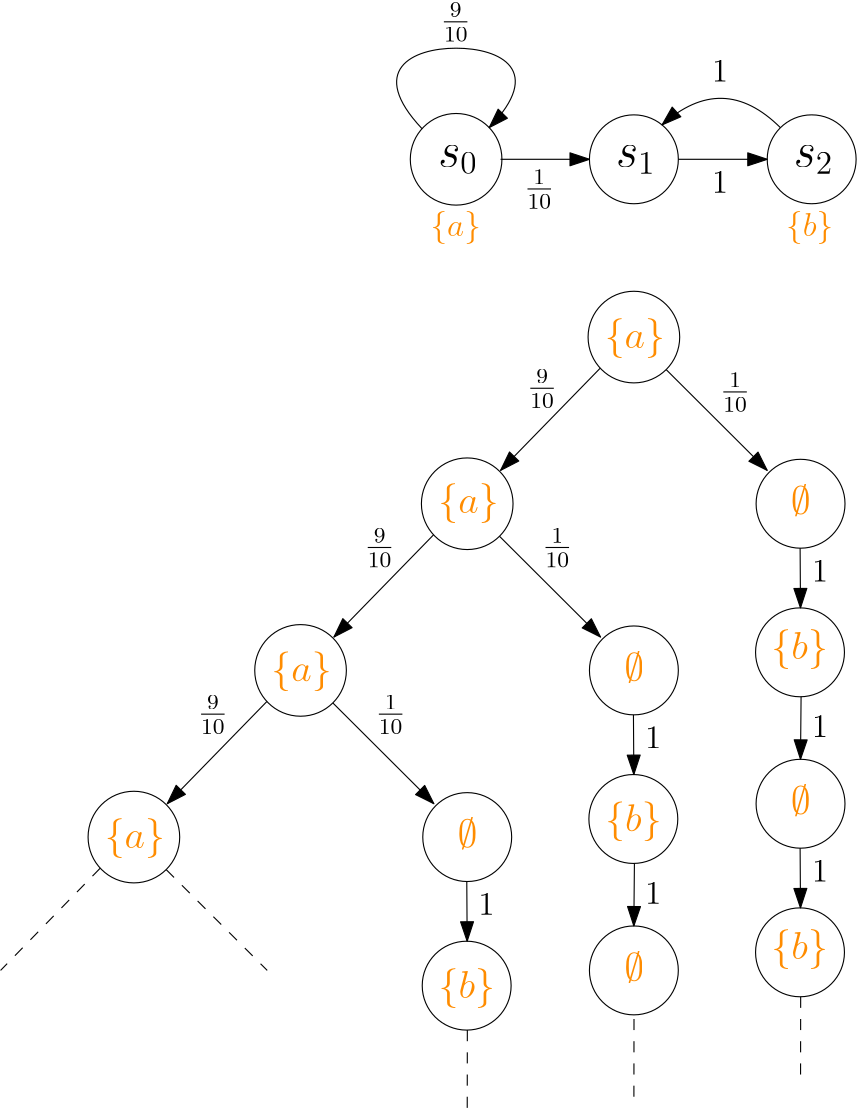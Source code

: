 <?xml version="1.0"?>
<!DOCTYPE ipe SYSTEM "ipe.dtd">
<ipe version="70206" creator="Ipe 7.2.6">
<info created="D:20180206224059" modified="D:20180322154406"/>
<preamble>\usepackage{color}</preamble>
<ipestyle name="basic">
<symbol name="arrow/arc(spx)">
<path stroke="sym-stroke" fill="sym-stroke" pen="sym-pen">
0 0 m
-1 0.333 l
-1 -0.333 l
h
</path>
</symbol>
<symbol name="arrow/farc(spx)">
<path stroke="sym-stroke" fill="white" pen="sym-pen">
0 0 m
-1 0.333 l
-1 -0.333 l
h
</path>
</symbol>
<symbol name="arrow/ptarc(spx)">
<path stroke="sym-stroke" fill="sym-stroke" pen="sym-pen">
0 0 m
-1 0.333 l
-0.8 0 l
-1 -0.333 l
h
</path>
</symbol>
<symbol name="arrow/fptarc(spx)">
<path stroke="sym-stroke" fill="white" pen="sym-pen">
0 0 m
-1 0.333 l
-0.8 0 l
-1 -0.333 l
h
</path>
</symbol>
<symbol name="mark/circle(sx)" transformations="translations">
<path fill="sym-stroke">
0.6 0 0 0.6 0 0 e
0.4 0 0 0.4 0 0 e
</path>
</symbol>
<symbol name="mark/disk(sx)" transformations="translations">
<path fill="sym-stroke">
0.6 0 0 0.6 0 0 e
</path>
</symbol>
<symbol name="mark/fdisk(sfx)" transformations="translations">
<group>
<path fill="sym-fill">
0.5 0 0 0.5 0 0 e
</path>
<path fill="sym-stroke" fillrule="eofill">
0.6 0 0 0.6 0 0 e
0.4 0 0 0.4 0 0 e
</path>
</group>
</symbol>
<symbol name="mark/box(sx)" transformations="translations">
<path fill="sym-stroke" fillrule="eofill">
-0.6 -0.6 m
0.6 -0.6 l
0.6 0.6 l
-0.6 0.6 l
h
-0.4 -0.4 m
0.4 -0.4 l
0.4 0.4 l
-0.4 0.4 l
h
</path>
</symbol>
<symbol name="mark/square(sx)" transformations="translations">
<path fill="sym-stroke">
-0.6 -0.6 m
0.6 -0.6 l
0.6 0.6 l
-0.6 0.6 l
h
</path>
</symbol>
<symbol name="mark/fsquare(sfx)" transformations="translations">
<group>
<path fill="sym-fill">
-0.5 -0.5 m
0.5 -0.5 l
0.5 0.5 l
-0.5 0.5 l
h
</path>
<path fill="sym-stroke" fillrule="eofill">
-0.6 -0.6 m
0.6 -0.6 l
0.6 0.6 l
-0.6 0.6 l
h
-0.4 -0.4 m
0.4 -0.4 l
0.4 0.4 l
-0.4 0.4 l
h
</path>
</group>
</symbol>
<symbol name="mark/cross(sx)" transformations="translations">
<group>
<path fill="sym-stroke">
-0.43 -0.57 m
0.57 0.43 l
0.43 0.57 l
-0.57 -0.43 l
h
</path>
<path fill="sym-stroke">
-0.43 0.57 m
0.57 -0.43 l
0.43 -0.57 l
-0.57 0.43 l
h
</path>
</group>
</symbol>
<symbol name="arrow/fnormal(spx)">
<path stroke="sym-stroke" fill="white" pen="sym-pen">
0 0 m
-1 0.333 l
-1 -0.333 l
h
</path>
</symbol>
<symbol name="arrow/pointed(spx)">
<path stroke="sym-stroke" fill="sym-stroke" pen="sym-pen">
0 0 m
-1 0.333 l
-0.8 0 l
-1 -0.333 l
h
</path>
</symbol>
<symbol name="arrow/fpointed(spx)">
<path stroke="sym-stroke" fill="white" pen="sym-pen">
0 0 m
-1 0.333 l
-0.8 0 l
-1 -0.333 l
h
</path>
</symbol>
<symbol name="arrow/linear(spx)">
<path stroke="sym-stroke" pen="sym-pen">
-1 0.333 m
0 0 l
-1 -0.333 l
</path>
</symbol>
<symbol name="arrow/fdouble(spx)">
<path stroke="sym-stroke" fill="white" pen="sym-pen">
0 0 m
-1 0.333 l
-1 -0.333 l
h
-1 0 m
-2 0.333 l
-2 -0.333 l
h
</path>
</symbol>
<symbol name="arrow/double(spx)">
<path stroke="sym-stroke" fill="sym-stroke" pen="sym-pen">
0 0 m
-1 0.333 l
-1 -0.333 l
h
-1 0 m
-2 0.333 l
-2 -0.333 l
h
</path>
</symbol>
<pen name="heavier" value="0.8"/>
<pen name="fat" value="1.2"/>
<pen name="ultrafat" value="2"/>
<symbolsize name="large" value="5"/>
<symbolsize name="small" value="2"/>
<symbolsize name="tiny" value="1.1"/>
<arrowsize name="large" value="10"/>
<arrowsize name="small" value="5"/>
<arrowsize name="tiny" value="3"/>
<color name="red" value="1 0 0"/>
<color name="green" value="0 1 0"/>
<color name="blue" value="0 0 1"/>
<color name="yellow" value="1 1 0"/>
<color name="orange" value="1 0.647 0"/>
<color name="gold" value="1 0.843 0"/>
<color name="purple" value="0.627 0.125 0.941"/>
<color name="gray" value="0.745"/>
<color name="brown" value="0.647 0.165 0.165"/>
<color name="navy" value="0 0 0.502"/>
<color name="pink" value="1 0.753 0.796"/>
<color name="seagreen" value="0.18 0.545 0.341"/>
<color name="turquoise" value="0.251 0.878 0.816"/>
<color name="violet" value="0.933 0.51 0.933"/>
<color name="darkblue" value="0 0 0.545"/>
<color name="darkcyan" value="0 0.545 0.545"/>
<color name="darkgray" value="0.663"/>
<color name="darkgreen" value="0 0.392 0"/>
<color name="darkmagenta" value="0.545 0 0.545"/>
<color name="darkorange" value="1 0.549 0"/>
<color name="darkred" value="0.545 0 0"/>
<color name="lightblue" value="0.678 0.847 0.902"/>
<color name="lightcyan" value="0.878 1 1"/>
<color name="lightgray" value="0.827"/>
<color name="lightgreen" value="0.565 0.933 0.565"/>
<color name="lightyellow" value="1 1 0.878"/>
<dashstyle name="dashed" value="[4] 0"/>
<dashstyle name="dotted" value="[1 3] 0"/>
<dashstyle name="dash dotted" value="[4 2 1 2] 0"/>
<dashstyle name="dash dot dotted" value="[4 2 1 2 1 2] 0"/>
<textsize name="large" value="\large"/>
<textsize name="Large" value="\Large"/>
<textsize name="LARGE" value="\LARGE"/>
<textsize name="huge" value="\huge"/>
<textsize name="Huge" value="\Huge"/>
<textsize name="small" value="\small"/>
<textsize name="footnote" value="\footnotesize"/>
<textsize name="tiny" value="\tiny"/>
<textstyle name="center" begin="\begin{center}" end="\end{center}"/>
<textstyle name="itemize" begin="\begin{itemize}" end="\end{itemize}"/>
<textstyle name="item" begin="\begin{itemize}\item{}" end="\end{itemize}"/>
<gridsize name="4 pts" value="4"/>
<gridsize name="8 pts (~3 mm)" value="8"/>
<gridsize name="16 pts (~6 mm)" value="16"/>
<gridsize name="32 pts (~12 mm)" value="32"/>
<gridsize name="10 pts (~3.5 mm)" value="10"/>
<gridsize name="20 pts (~7 mm)" value="20"/>
<gridsize name="14 pts (~5 mm)" value="14"/>
<gridsize name="28 pts (~10 mm)" value="28"/>
<gridsize name="56 pts (~20 mm)" value="56"/>
<anglesize name="90 deg" value="90"/>
<anglesize name="60 deg" value="60"/>
<anglesize name="45 deg" value="45"/>
<anglesize name="30 deg" value="30"/>
<anglesize name="22.5 deg" value="22.5"/>
<opacity name="10%" value="0.1"/>
<opacity name="30%" value="0.3"/>
<opacity name="50%" value="0.5"/>
<opacity name="75%" value="0.75"/>
<tiling name="falling" angle="-60" step="4" width="1"/>
<tiling name="rising" angle="30" step="4" width="1"/>
</ipestyle>
<page>
<layer name="alpha"/>
<view layers="alpha" active="alpha"/>
<path layer="alpha" matrix="1 0 0 1 160 -32" stroke="black">
16 0 0 16 176 816 e
</path>
<path matrix="1 0 0 1 160 -32" stroke="black">
16 0 0 16 112 816 e
</path>
<path matrix="1 0 0 1 160 -32" stroke="black">
16.4924 0 0 16.4924 48 816 e
</path>
<text matrix="1 0 0 1 157.542 -34.5792" transformations="translations" pos="44 816" stroke="black" type="label" width="14.291" height="7.415" depth="2.58" valign="baseline" size="LARGE" style="math">s_0</text>
<text matrix="1 0 0 1 221.542 -34.5791" transformations="translations" pos="44 816" stroke="black" type="label" width="14.291" height="7.415" depth="2.58" valign="baseline" size="LARGE" style="math">s_1</text>
<text matrix="1 0 0 1 285.542 -34.5791" transformations="translations" pos="44 816" stroke="black" type="label" width="14.291" height="7.415" depth="2.58" valign="baseline" size="LARGE" style="math">s_2</text>
<path matrix="1 0 0 1 160 -32" stroke="black" arrow="normal/normal">
64 816 m
96 816 l
</path>
<path matrix="1 0 0 1 160 -32" stroke="black" arrow="normal/normal">
128 816 m
160 816 l
</path>
<path matrix="1 0 0 1 160 0" stroke="black" arrow="normal/normal">
35.7279 795.018 m
16 816
48 832
80 816
59.9096 795.409 c
</path>
<text matrix="1 0 0 1 162.785 4.37244" transformations="translations" pos="36 752" stroke="darkorange" type="label" width="18.1" height="8.965" depth="2.99" valign="baseline" size="large" style="math">\{a\}</text>
<text matrix="1 0 0 1 290.785 4.37244" transformations="translations" pos="36 752" stroke="darkorange" type="label" width="16.932" height="8.965" depth="2.99" valign="baseline" size="large" style="math">\{b\}</text>
<path matrix="1 0 0 1 224 -96" stroke="black">
16.4924 0 0 16.4924 48 816 e
</path>
<path stroke="black" arrow="normal/normal">
259.88 708.814 m
224 672 l
</path>
<path stroke="black" arrow="normal/normal">
283.616 708.292 m
320 672 l
</path>
<path matrix="1 0 0 1 220 -156" stroke="black">
16 0 0 16 112 816 e
</path>
<path matrix="1 0 0 1 164 -156" stroke="black">
16.4924 0 0 16.4924 48 816 e
</path>
<path matrix="1 0 0 1 -60 -60" stroke="black" arrow="normal/normal">
259.88 708.814 m
224 672 l
</path>
<path matrix="1 0 0 1 -60 -60" stroke="black" arrow="normal/normal">
283.616 708.292 m
320 672 l
</path>
<path matrix="1 0 0 1 160 -216" stroke="black">
16 0 0 16 112 816 e
</path>
<path matrix="1 0 0 1 104 -216" stroke="black">
16.4924 0 0 16.4924 48 816 e
</path>
<path matrix="1 0 0 1 -120 -120" stroke="black" arrow="normal/normal">
283.616 708.292 m
320 672 l
</path>
<path matrix="1 0 0 1 100 -276" stroke="black">
16 0 0 16 112 816 e
</path>
<path matrix="1 0 0 1 219.802 -209.488" stroke="black">
16 0 0 16 112 816 e
</path>
<path stroke="black" arrow="normal/normal">
331.841 644.001 m
331.979 622.511 l
</path>
<path matrix="1 0 0 1 219.993 -264" stroke="black">
16 0 0 16 112 816 e
</path>
<path stroke="black" arrow="normal/normal">
332.19 590.517 m
331.98 568 l
</path>
<path matrix="1 0 0 1 159.802 -269.488" stroke="black">
16 0 0 16 112 816 e
</path>
<path matrix="1 0 0 1 -60 -60" stroke="black" arrow="normal/normal">
331.841 644.001 m
331.979 622.511 l
</path>
<text matrix="1 0 0 1 42.3993 14.5024" transformations="translations" pos="160 816" stroke="black" type="label" width="10.859" height="9.846" depth="4.12" valign="baseline" size="large" style="math">\frac{9}{10}</text>
<text matrix="1 0 0 1 64 0" transformations="translations" pos="236 772" stroke="black" type="label" width="5.853" height="7.704" depth="0" valign="baseline" size="large" style="math">1</text>
<text matrix="1 0 0 1 64 40" transformations="translations" pos="236 772" stroke="black" type="label" width="5.853" height="7.704" depth="0" valign="baseline" size="large" style="math">1</text>
<text matrix="1 0 0 1 73.5096 -117.417" transformations="translations" pos="160 816" stroke="black" type="label" width="10.859" height="9.846" depth="4.12" valign="baseline" size="large" style="math">\frac{9}{10}</text>
<text matrix="1 0 0 1 14.9944 -174.738" transformations="translations" pos="160 816" stroke="black" type="label" width="10.859" height="9.846" depth="4.12" valign="baseline" size="large" style="math">\frac{9}{10}</text>
<text matrix="1 0 0 1 100 -140" transformations="translations" pos="236 772" stroke="black" type="label" width="5.853" height="7.704" depth="0" valign="baseline" size="large" style="math">1</text>
<text matrix="1 0 0 1 100 -196" transformations="translations" pos="236 772" stroke="black" type="label" width="5.853" height="7.704" depth="0" valign="baseline" size="large" style="math">1</text>
<text matrix="1 0 0 1 40 -200" transformations="translations" pos="236 772" stroke="black" type="label" width="5.853" height="7.704" depth="0" valign="baseline" size="large" style="math">1</text>
<text matrix="1 0 0 1 72.5004 -45.6692" transformations="translations" pos="160 816" stroke="black" type="label" width="10.859" height="9.846" depth="4.12" valign="baseline" size="large" style="math">\frac{1}{10}</text>
<text matrix="1 0 0 1 142.994 -118.738" transformations="translations" pos="160 816" stroke="black" type="label" width="10.859" height="9.846" depth="4.12" valign="baseline" size="large" style="math">\frac{1}{10}</text>
<text matrix="1 0 0 1 78.9944 -174.738" transformations="translations" pos="160 816" stroke="black" type="label" width="10.859" height="9.846" depth="4.12" valign="baseline" size="large" style="math">\frac{1}{10}</text>
<text matrix="1 0 0 1 18.9944 -234.738" transformations="translations" pos="160 816" stroke="black" type="label" width="10.859" height="9.846" depth="4.12" valign="baseline" size="large" style="math">\frac{1}{10}</text>
<text matrix="1 0 0 1 -6.5086 0.108634" transformations="translations" pos="268 716" stroke="darkorange" type="label" width="21.72" height="10.756" depth="3.59" valign="baseline" size="Large" style="math">\{a\}</text>
<text matrix="1 0 0 1 -66.396 -59.3211" transformations="translations" pos="268 716" stroke="darkorange" type="label" width="21.72" height="10.756" depth="3.59" valign="baseline" size="Large" style="math">\{a\}</text>
<text matrix="1 0 0 1 -126.509 -119.891" transformations="translations" pos="268 716" stroke="darkorange" type="label" width="21.72" height="10.756" depth="3.59" valign="baseline" size="Large" style="math">\{a\}</text>
<text matrix="1 0 0 1 0.505417 0.108634" transformations="translations" pos="328 656" stroke="darkorange" type="label" width="7.173" height="10.767" depth="0.79" valign="baseline" size="Large" style="math">\emptyset</text>
<text matrix="1 0 0 1 -59.4946 -59.8914" transformations="translations" pos="328 656" stroke="darkorange" type="label" width="7.173" height="10.767" depth="0.79" valign="baseline" size="Large" style="math">\emptyset</text>
<text matrix="1 0 0 1 -119.495 -119.891" transformations="translations" pos="328 656" stroke="darkorange" type="label" width="7.173" height="10.767" depth="0.79" valign="baseline" size="Large" style="math">\emptyset</text>
<text matrix="1 0 0 1 53.4914 -111.891" transformations="translations" pos="268 716" stroke="darkorange" type="label" width="20.319" height="10.756" depth="3.59" valign="baseline" size="Large" style="math">\{b\}</text>
<text matrix="1 0 0 1 -6.33242 -173.924" transformations="translations" pos="268 716" stroke="darkorange" type="label" width="20.319" height="10.756" depth="3.59" valign="baseline" size="Large" style="math">\{b\}</text>
<path stroke="black" arrow="normal/normal">
324.757 795.384 m
304 816
282.134 796.381 c
</path>
<text matrix="1 0 0 1 0.505417 -107.891" transformations="translations" pos="328 656" stroke="darkorange" type="label" width="7.173" height="10.767" depth="0.79" valign="baseline" size="Large" style="math">\emptyset</text>
<path matrix="1 0 0 1 219.802 -317.488" stroke="black">
16 0 0 16 112 816 e
</path>
<path matrix="1 0 0 1 0 -108" stroke="black" arrow="normal/normal">
331.841 644.001 m
331.979 622.511 l
</path>
<text matrix="1 0 0 1 100 -248" transformations="translations" pos="236 772" stroke="black" type="label" width="5.853" height="7.704" depth="0" valign="baseline" size="large" style="math">1</text>
<text matrix="1 0 0 1 53.4914 -219.891" transformations="translations" pos="268 716" stroke="darkorange" type="label" width="20.319" height="10.756" depth="3.59" valign="baseline" size="Large" style="math">\{b\}</text>
<path matrix="1 0 0 1 60 -48" stroke="black" dash="dashed">
272.041 530.514 m
272 500 l
</path>
<path matrix="1 0 0 1 159.993 -324" stroke="black">
16 0 0 16 112 816 e
</path>
<path matrix="1 0 0 1 -60 -60" stroke="black" arrow="normal/normal">
332.19 590.517 m
331.98 568 l
</path>
<text matrix="1 0 0 1 40 -256" transformations="translations" pos="236 772" stroke="black" type="label" width="5.853" height="7.704" depth="0" valign="baseline" size="large" style="math">1</text>
<text matrix="1 0 0 1 -59.4946 -167.891" transformations="translations" pos="328 656" stroke="darkorange" type="label" width="7.173" height="10.767" depth="0.79" valign="baseline" size="Large" style="math">\emptyset</text>
<path matrix="1 0 0 1 0 -56" stroke="black" dash="dashed">
272.041 530.514 m
272 500 l
</path>
<path matrix="1 0 0 1 99.802 -329.488" stroke="black">
16 0 0 16 112 816 e
</path>
<path matrix="1 0 0 1 -120 -120" stroke="black" arrow="normal/normal">
331.841 644.001 m
331.979 622.511 l
</path>
<text matrix="1 0 0 1 -20 -260" transformations="translations" pos="236 772" stroke="black" type="label" width="5.853" height="7.704" depth="0" valign="baseline" size="large" style="math">1</text>
<text matrix="1 0 0 1 -66.3324 -233.924" transformations="translations" pos="268 716" stroke="darkorange" type="label" width="20.319" height="10.756" depth="3.59" valign="baseline" size="Large" style="math">\{b\}</text>
<path matrix="1 0 0 1 -120 -120" stroke="black" arrow="normal/normal">
259.88 708.814 m
224 672 l
</path>
<path matrix="1 0 0 1 44 -276" stroke="black">
16.4924 0 0 16.4924 48 816 e
</path>
<text matrix="1 0 0 1 -45.0056 -234.738" transformations="translations" pos="160 816" stroke="black" type="label" width="10.859" height="9.846" depth="4.12" valign="baseline" size="large" style="math">\frac{9}{10}</text>
<text matrix="1 0 0 1 -186.509 -179.891" transformations="translations" pos="268 716" stroke="darkorange" type="label" width="21.72" height="10.756" depth="3.59" valign="baseline" size="Large" style="math">\{a\}</text>
<path matrix="1 0 0 1 -180 -180" stroke="black" dash="dashed">
259.88 708.814 m
224 672 l
</path>
<path matrix="1 0 0 1 -60 -60" stroke="black" dash="dashed">
272.041 530.514 m
272 500 l
</path>
<path matrix="1 0 0 1 -180 -180" stroke="black" dash="dashed">
283.616 708.292 m
320 672 l
</path>
</page>
</ipe>
